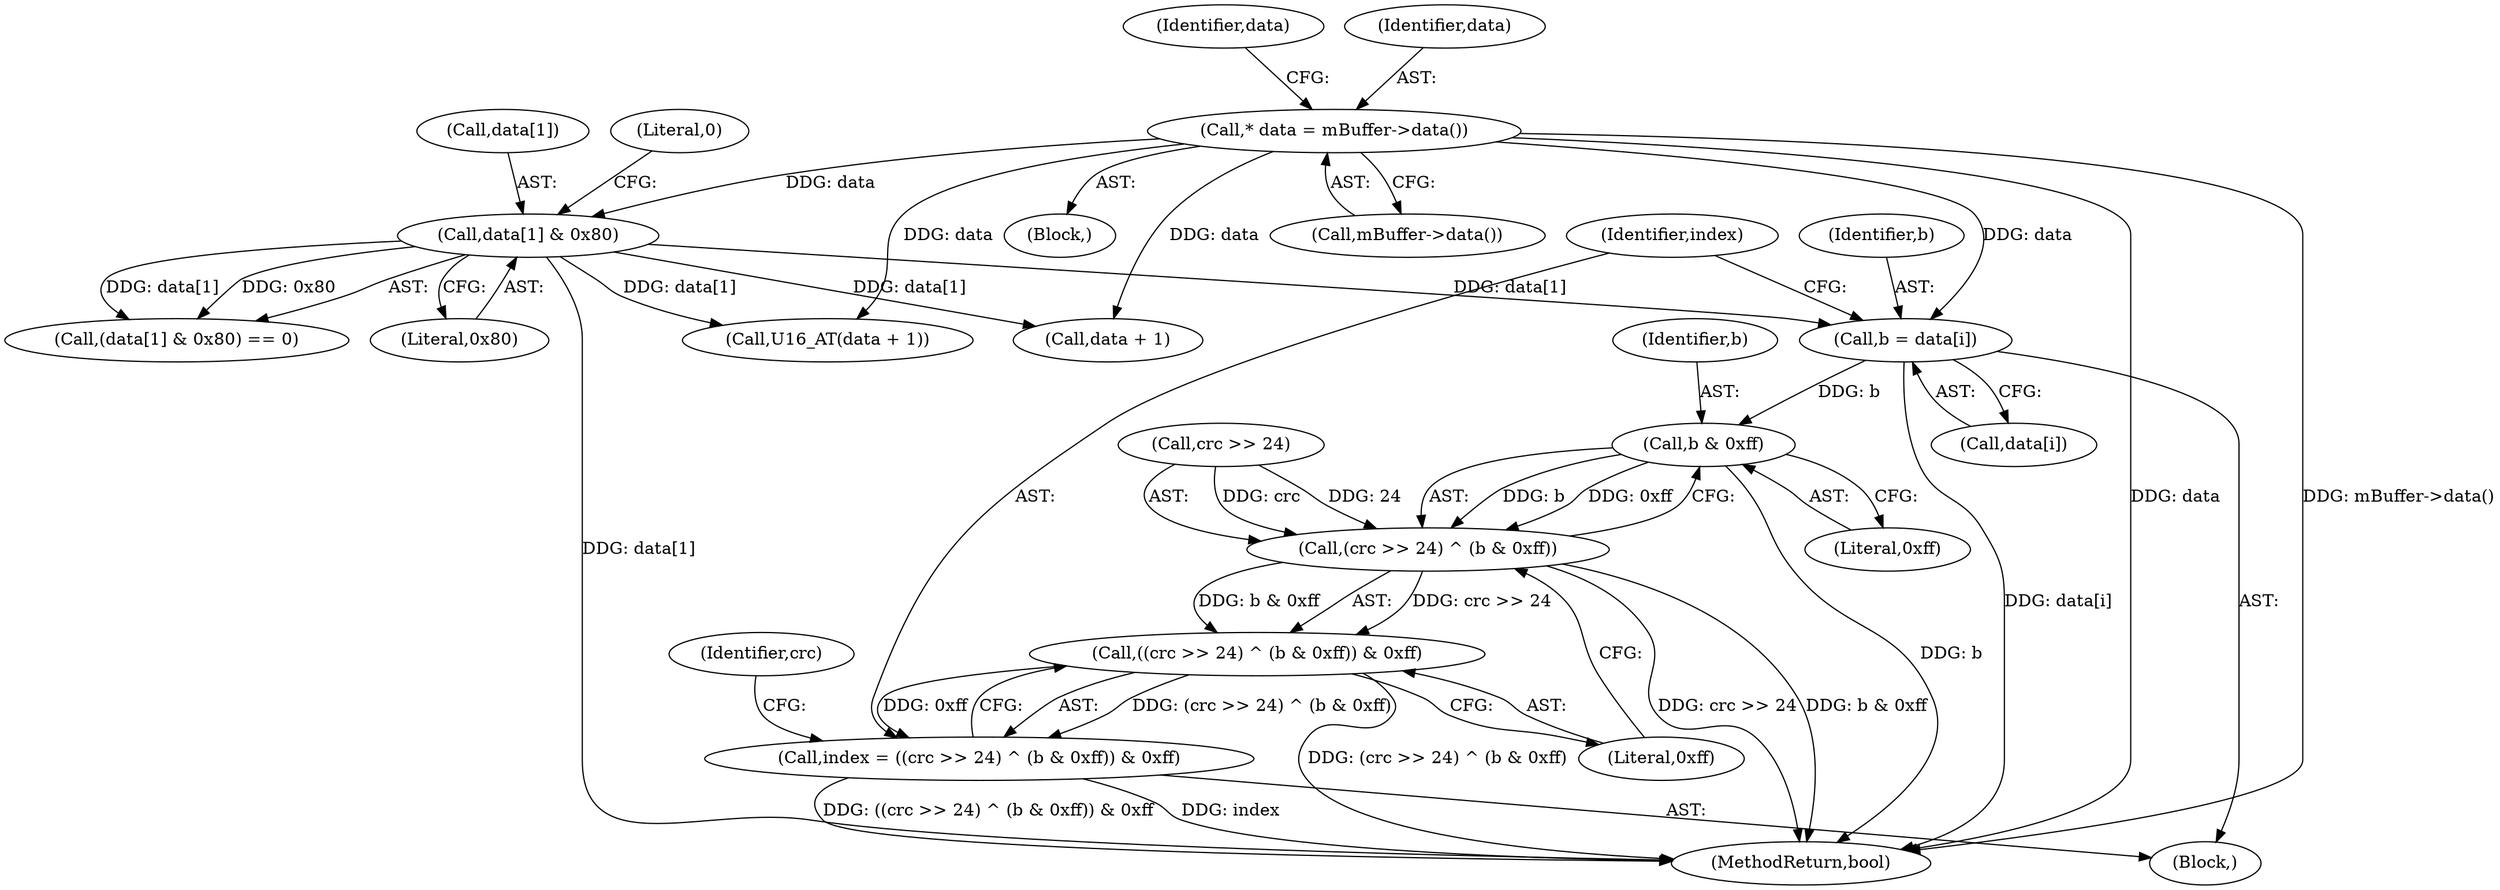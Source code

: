 digraph "0_Android_4f236c532039a61f0cf681d2e3c6e022911bbb5c@array" {
"1000170" [label="(Call,b = data[i])"];
"1000110" [label="(Call,* data = mBuffer->data())"];
"1000115" [label="(Call,data[1] & 0x80)"];
"1000183" [label="(Call,b & 0xff)"];
"1000179" [label="(Call,(crc >> 24) ^ (b & 0xff))"];
"1000178" [label="(Call,((crc >> 24) ^ (b & 0xff)) & 0xff)"];
"1000176" [label="(Call,index = ((crc >> 24) ^ (b & 0xff)) & 0xff)"];
"1000116" [label="(Call,data[1])"];
"1000185" [label="(Literal,0xff)"];
"1000112" [label="(Call,mBuffer->data())"];
"1000114" [label="(Call,(data[1] & 0x80) == 0)"];
"1000179" [label="(Call,(crc >> 24) ^ (b & 0xff))"];
"1000178" [label="(Call,((crc >> 24) ^ (b & 0xff)) & 0xff)"];
"1000184" [label="(Identifier,b)"];
"1000171" [label="(Identifier,b)"];
"1000129" [label="(Call,data + 1)"];
"1000102" [label="(Block,)"];
"1000188" [label="(Identifier,crc)"];
"1000183" [label="(Call,b & 0xff)"];
"1000180" [label="(Call,crc >> 24)"];
"1000186" [label="(Literal,0xff)"];
"1000110" [label="(Call,* data = mBuffer->data())"];
"1000119" [label="(Literal,0x80)"];
"1000176" [label="(Call,index = ((crc >> 24) ^ (b & 0xff)) & 0xff)"];
"1000172" [label="(Call,data[i])"];
"1000203" [label="(MethodReturn,bool)"];
"1000117" [label="(Identifier,data)"];
"1000170" [label="(Call,b = data[i])"];
"1000168" [label="(Block,)"];
"1000115" [label="(Call,data[1] & 0x80)"];
"1000177" [label="(Identifier,index)"];
"1000111" [label="(Identifier,data)"];
"1000128" [label="(Call,U16_AT(data + 1))"];
"1000120" [label="(Literal,0)"];
"1000170" -> "1000168"  [label="AST: "];
"1000170" -> "1000172"  [label="CFG: "];
"1000171" -> "1000170"  [label="AST: "];
"1000172" -> "1000170"  [label="AST: "];
"1000177" -> "1000170"  [label="CFG: "];
"1000170" -> "1000203"  [label="DDG: data[i]"];
"1000110" -> "1000170"  [label="DDG: data"];
"1000115" -> "1000170"  [label="DDG: data[1]"];
"1000170" -> "1000183"  [label="DDG: b"];
"1000110" -> "1000102"  [label="AST: "];
"1000110" -> "1000112"  [label="CFG: "];
"1000111" -> "1000110"  [label="AST: "];
"1000112" -> "1000110"  [label="AST: "];
"1000117" -> "1000110"  [label="CFG: "];
"1000110" -> "1000203"  [label="DDG: mBuffer->data()"];
"1000110" -> "1000203"  [label="DDG: data"];
"1000110" -> "1000115"  [label="DDG: data"];
"1000110" -> "1000128"  [label="DDG: data"];
"1000110" -> "1000129"  [label="DDG: data"];
"1000115" -> "1000114"  [label="AST: "];
"1000115" -> "1000119"  [label="CFG: "];
"1000116" -> "1000115"  [label="AST: "];
"1000119" -> "1000115"  [label="AST: "];
"1000120" -> "1000115"  [label="CFG: "];
"1000115" -> "1000203"  [label="DDG: data[1]"];
"1000115" -> "1000114"  [label="DDG: data[1]"];
"1000115" -> "1000114"  [label="DDG: 0x80"];
"1000115" -> "1000128"  [label="DDG: data[1]"];
"1000115" -> "1000129"  [label="DDG: data[1]"];
"1000183" -> "1000179"  [label="AST: "];
"1000183" -> "1000185"  [label="CFG: "];
"1000184" -> "1000183"  [label="AST: "];
"1000185" -> "1000183"  [label="AST: "];
"1000179" -> "1000183"  [label="CFG: "];
"1000183" -> "1000203"  [label="DDG: b"];
"1000183" -> "1000179"  [label="DDG: b"];
"1000183" -> "1000179"  [label="DDG: 0xff"];
"1000179" -> "1000178"  [label="AST: "];
"1000180" -> "1000179"  [label="AST: "];
"1000186" -> "1000179"  [label="CFG: "];
"1000179" -> "1000203"  [label="DDG: crc >> 24"];
"1000179" -> "1000203"  [label="DDG: b & 0xff"];
"1000179" -> "1000178"  [label="DDG: crc >> 24"];
"1000179" -> "1000178"  [label="DDG: b & 0xff"];
"1000180" -> "1000179"  [label="DDG: crc"];
"1000180" -> "1000179"  [label="DDG: 24"];
"1000178" -> "1000176"  [label="AST: "];
"1000178" -> "1000186"  [label="CFG: "];
"1000186" -> "1000178"  [label="AST: "];
"1000176" -> "1000178"  [label="CFG: "];
"1000178" -> "1000203"  [label="DDG: (crc >> 24) ^ (b & 0xff)"];
"1000178" -> "1000176"  [label="DDG: (crc >> 24) ^ (b & 0xff)"];
"1000178" -> "1000176"  [label="DDG: 0xff"];
"1000176" -> "1000168"  [label="AST: "];
"1000177" -> "1000176"  [label="AST: "];
"1000188" -> "1000176"  [label="CFG: "];
"1000176" -> "1000203"  [label="DDG: ((crc >> 24) ^ (b & 0xff)) & 0xff"];
"1000176" -> "1000203"  [label="DDG: index"];
}
